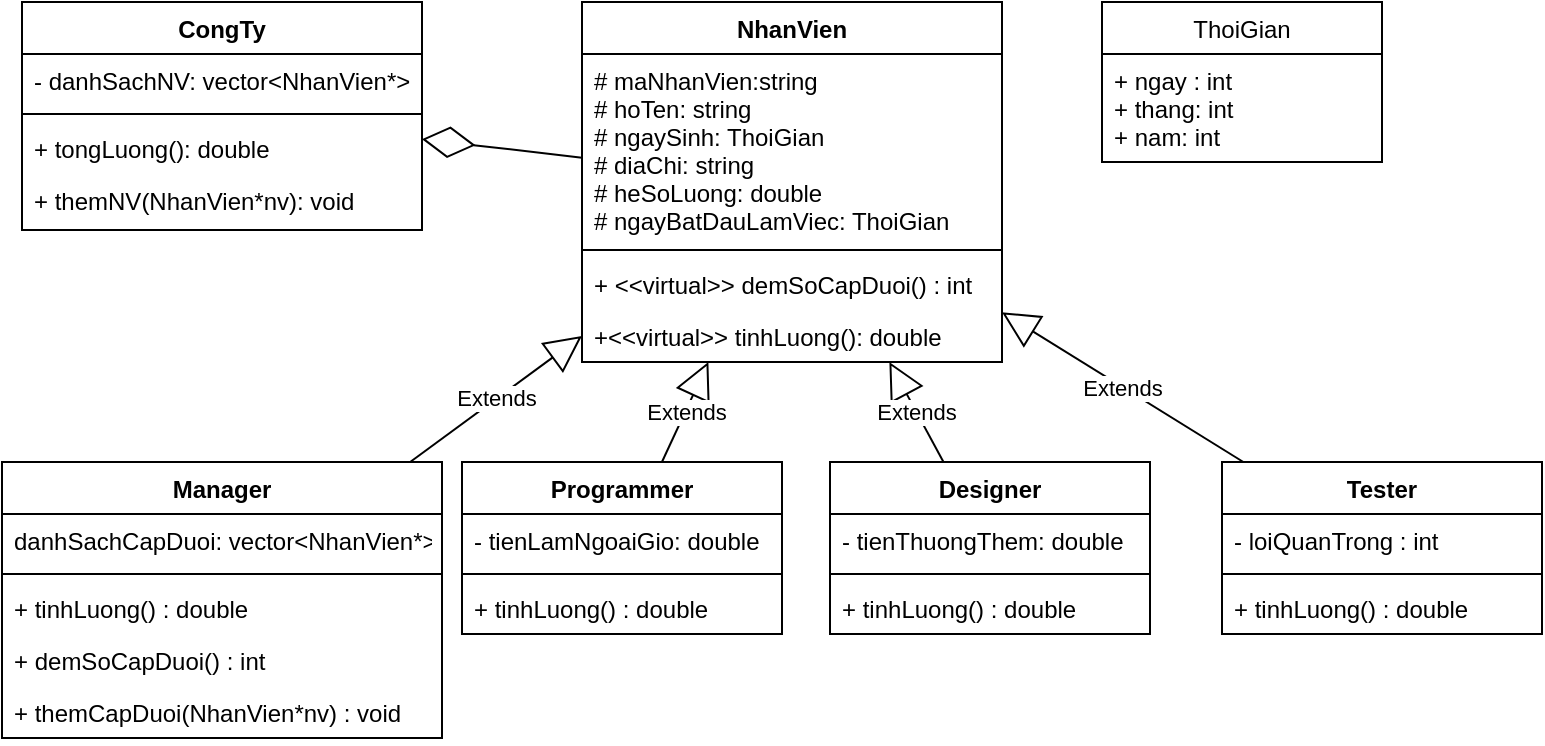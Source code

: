 <mxfile version="20.0.1" type="github">
  <diagram id="C5RBs43oDa-KdzZeNtuy" name="Page-1">
    <mxGraphModel dx="782" dy="475" grid="1" gridSize="10" guides="1" tooltips="1" connect="1" arrows="1" fold="1" page="1" pageScale="1" pageWidth="827" pageHeight="1169" math="0" shadow="0">
      <root>
        <mxCell id="WIyWlLk6GJQsqaUBKTNV-0" />
        <mxCell id="WIyWlLk6GJQsqaUBKTNV-1" parent="WIyWlLk6GJQsqaUBKTNV-0" />
        <mxCell id="hGplaLQh5du7-Lc9PAyL-0" value="NhanVien" style="swimlane;fontStyle=1;align=center;verticalAlign=top;childLayout=stackLayout;horizontal=1;startSize=26;horizontalStack=0;resizeParent=1;resizeParentMax=0;resizeLast=0;collapsible=1;marginBottom=0;" parent="WIyWlLk6GJQsqaUBKTNV-1" vertex="1">
          <mxGeometry x="290" y="50" width="210" height="180" as="geometry" />
        </mxCell>
        <mxCell id="hGplaLQh5du7-Lc9PAyL-1" value="# maNhanVien:string&#xa;# hoTen: string&#xa;# ngaySinh: ThoiGian&#xa;# diaChi: string&#xa;# heSoLuong: double&#xa;# ngayBatDauLamViec: ThoiGian" style="text;strokeColor=none;fillColor=none;align=left;verticalAlign=top;spacingLeft=4;spacingRight=4;overflow=hidden;rotatable=0;points=[[0,0.5],[1,0.5]];portConstraint=eastwest;" parent="hGplaLQh5du7-Lc9PAyL-0" vertex="1">
          <mxGeometry y="26" width="210" height="94" as="geometry" />
        </mxCell>
        <mxCell id="hGplaLQh5du7-Lc9PAyL-2" value="" style="line;strokeWidth=1;fillColor=none;align=left;verticalAlign=middle;spacingTop=-1;spacingLeft=3;spacingRight=3;rotatable=0;labelPosition=right;points=[];portConstraint=eastwest;" parent="hGplaLQh5du7-Lc9PAyL-0" vertex="1">
          <mxGeometry y="120" width="210" height="8" as="geometry" />
        </mxCell>
        <mxCell id="hGplaLQh5du7-Lc9PAyL-3" value="+ &lt;&lt;virtual&gt;&gt; demSoCapDuoi() : int " style="text;strokeColor=none;fillColor=none;align=left;verticalAlign=top;spacingLeft=4;spacingRight=4;overflow=hidden;rotatable=0;points=[[0,0.5],[1,0.5]];portConstraint=eastwest;" parent="hGplaLQh5du7-Lc9PAyL-0" vertex="1">
          <mxGeometry y="128" width="210" height="26" as="geometry" />
        </mxCell>
        <mxCell id="hGplaLQh5du7-Lc9PAyL-53" value="+&lt;&lt;virtual&gt;&gt; tinhLuong(): double" style="text;strokeColor=none;fillColor=none;align=left;verticalAlign=top;spacingLeft=4;spacingRight=4;overflow=hidden;rotatable=0;points=[[0,0.5],[1,0.5]];portConstraint=eastwest;" parent="hGplaLQh5du7-Lc9PAyL-0" vertex="1">
          <mxGeometry y="154" width="210" height="26" as="geometry" />
        </mxCell>
        <mxCell id="hGplaLQh5du7-Lc9PAyL-4" value="Manager" style="swimlane;fontStyle=1;align=center;verticalAlign=top;childLayout=stackLayout;horizontal=1;startSize=26;horizontalStack=0;resizeParent=1;resizeParentMax=0;resizeLast=0;collapsible=1;marginBottom=0;" parent="WIyWlLk6GJQsqaUBKTNV-1" vertex="1">
          <mxGeometry y="280" width="220" height="138" as="geometry" />
        </mxCell>
        <mxCell id="hGplaLQh5du7-Lc9PAyL-52" value="danhSachCapDuoi: vector&lt;NhanVien*&gt; " style="text;strokeColor=none;fillColor=none;align=left;verticalAlign=top;spacingLeft=4;spacingRight=4;overflow=hidden;rotatable=0;points=[[0,0.5],[1,0.5]];portConstraint=eastwest;" parent="hGplaLQh5du7-Lc9PAyL-4" vertex="1">
          <mxGeometry y="26" width="220" height="26" as="geometry" />
        </mxCell>
        <mxCell id="hGplaLQh5du7-Lc9PAyL-6" value="" style="line;strokeWidth=1;fillColor=none;align=left;verticalAlign=middle;spacingTop=-1;spacingLeft=3;spacingRight=3;rotatable=0;labelPosition=right;points=[];portConstraint=eastwest;" parent="hGplaLQh5du7-Lc9PAyL-4" vertex="1">
          <mxGeometry y="52" width="220" height="8" as="geometry" />
        </mxCell>
        <mxCell id="hGplaLQh5du7-Lc9PAyL-58" value="+ tinhLuong() : double" style="text;strokeColor=none;fillColor=none;align=left;verticalAlign=top;spacingLeft=4;spacingRight=4;overflow=hidden;rotatable=0;points=[[0,0.5],[1,0.5]];portConstraint=eastwest;" parent="hGplaLQh5du7-Lc9PAyL-4" vertex="1">
          <mxGeometry y="60" width="220" height="26" as="geometry" />
        </mxCell>
        <mxCell id="hGplaLQh5du7-Lc9PAyL-7" value="+ demSoCapDuoi() : int" style="text;strokeColor=none;fillColor=none;align=left;verticalAlign=top;spacingLeft=4;spacingRight=4;overflow=hidden;rotatable=0;points=[[0,0.5],[1,0.5]];portConstraint=eastwest;" parent="hGplaLQh5du7-Lc9PAyL-4" vertex="1">
          <mxGeometry y="86" width="220" height="26" as="geometry" />
        </mxCell>
        <mxCell id="hGplaLQh5du7-Lc9PAyL-59" value="+ themCapDuoi(NhanVien*nv) : void " style="text;strokeColor=none;fillColor=none;align=left;verticalAlign=top;spacingLeft=4;spacingRight=4;overflow=hidden;rotatable=0;points=[[0,0.5],[1,0.5]];portConstraint=eastwest;" parent="hGplaLQh5du7-Lc9PAyL-4" vertex="1">
          <mxGeometry y="112" width="220" height="26" as="geometry" />
        </mxCell>
        <mxCell id="hGplaLQh5du7-Lc9PAyL-8" value="Extends" style="endArrow=block;endSize=16;endFill=0;html=1;rounded=0;" parent="WIyWlLk6GJQsqaUBKTNV-1" source="hGplaLQh5du7-Lc9PAyL-4" target="hGplaLQh5du7-Lc9PAyL-0" edge="1">
          <mxGeometry width="160" relative="1" as="geometry">
            <mxPoint x="320" y="250" as="sourcePoint" />
            <mxPoint x="480" y="250" as="targetPoint" />
          </mxGeometry>
        </mxCell>
        <mxCell id="hGplaLQh5du7-Lc9PAyL-9" value="Programmer" style="swimlane;fontStyle=1;align=center;verticalAlign=top;childLayout=stackLayout;horizontal=1;startSize=26;horizontalStack=0;resizeParent=1;resizeParentMax=0;resizeLast=0;collapsible=1;marginBottom=0;" parent="WIyWlLk6GJQsqaUBKTNV-1" vertex="1">
          <mxGeometry x="230" y="280" width="160" height="86" as="geometry" />
        </mxCell>
        <mxCell id="hGplaLQh5du7-Lc9PAyL-49" value="- tienLamNgoaiGio: double" style="text;strokeColor=none;fillColor=none;align=left;verticalAlign=top;spacingLeft=4;spacingRight=4;overflow=hidden;rotatable=0;points=[[0,0.5],[1,0.5]];portConstraint=eastwest;" parent="hGplaLQh5du7-Lc9PAyL-9" vertex="1">
          <mxGeometry y="26" width="160" height="26" as="geometry" />
        </mxCell>
        <mxCell id="hGplaLQh5du7-Lc9PAyL-11" value="" style="line;strokeWidth=1;fillColor=none;align=left;verticalAlign=middle;spacingTop=-1;spacingLeft=3;spacingRight=3;rotatable=0;labelPosition=right;points=[];portConstraint=eastwest;" parent="hGplaLQh5du7-Lc9PAyL-9" vertex="1">
          <mxGeometry y="52" width="160" height="8" as="geometry" />
        </mxCell>
        <mxCell id="hGplaLQh5du7-Lc9PAyL-25" value="+ tinhLuong() : double" style="text;strokeColor=none;fillColor=none;align=left;verticalAlign=top;spacingLeft=4;spacingRight=4;overflow=hidden;rotatable=0;points=[[0,0.5],[1,0.5]];portConstraint=eastwest;" parent="hGplaLQh5du7-Lc9PAyL-9" vertex="1">
          <mxGeometry y="60" width="160" height="26" as="geometry" />
        </mxCell>
        <mxCell id="hGplaLQh5du7-Lc9PAyL-13" value="Designer" style="swimlane;fontStyle=1;align=center;verticalAlign=top;childLayout=stackLayout;horizontal=1;startSize=26;horizontalStack=0;resizeParent=1;resizeParentMax=0;resizeLast=0;collapsible=1;marginBottom=0;" parent="WIyWlLk6GJQsqaUBKTNV-1" vertex="1">
          <mxGeometry x="414" y="280" width="160" height="86" as="geometry" />
        </mxCell>
        <mxCell id="hGplaLQh5du7-Lc9PAyL-50" value="- tienThuongThem: double" style="text;strokeColor=none;fillColor=none;align=left;verticalAlign=top;spacingLeft=4;spacingRight=4;overflow=hidden;rotatable=0;points=[[0,0.5],[1,0.5]];portConstraint=eastwest;" parent="hGplaLQh5du7-Lc9PAyL-13" vertex="1">
          <mxGeometry y="26" width="160" height="26" as="geometry" />
        </mxCell>
        <mxCell id="hGplaLQh5du7-Lc9PAyL-15" value="" style="line;strokeWidth=1;fillColor=none;align=left;verticalAlign=middle;spacingTop=-1;spacingLeft=3;spacingRight=3;rotatable=0;labelPosition=right;points=[];portConstraint=eastwest;" parent="hGplaLQh5du7-Lc9PAyL-13" vertex="1">
          <mxGeometry y="52" width="160" height="8" as="geometry" />
        </mxCell>
        <mxCell id="hGplaLQh5du7-Lc9PAyL-26" value="+ tinhLuong() : double" style="text;strokeColor=none;fillColor=none;align=left;verticalAlign=top;spacingLeft=4;spacingRight=4;overflow=hidden;rotatable=0;points=[[0,0.5],[1,0.5]];portConstraint=eastwest;" parent="hGplaLQh5du7-Lc9PAyL-13" vertex="1">
          <mxGeometry y="60" width="160" height="26" as="geometry" />
        </mxCell>
        <mxCell id="hGplaLQh5du7-Lc9PAyL-17" value="Tester" style="swimlane;fontStyle=1;align=center;verticalAlign=top;childLayout=stackLayout;horizontal=1;startSize=26;horizontalStack=0;resizeParent=1;resizeParentMax=0;resizeLast=0;collapsible=1;marginBottom=0;" parent="WIyWlLk6GJQsqaUBKTNV-1" vertex="1">
          <mxGeometry x="610" y="280" width="160" height="86" as="geometry" />
        </mxCell>
        <mxCell id="hGplaLQh5du7-Lc9PAyL-51" value="- loiQuanTrong : int " style="text;strokeColor=none;fillColor=none;align=left;verticalAlign=top;spacingLeft=4;spacingRight=4;overflow=hidden;rotatable=0;points=[[0,0.5],[1,0.5]];portConstraint=eastwest;" parent="hGplaLQh5du7-Lc9PAyL-17" vertex="1">
          <mxGeometry y="26" width="160" height="26" as="geometry" />
        </mxCell>
        <mxCell id="hGplaLQh5du7-Lc9PAyL-19" value="" style="line;strokeWidth=1;fillColor=none;align=left;verticalAlign=middle;spacingTop=-1;spacingLeft=3;spacingRight=3;rotatable=0;labelPosition=right;points=[];portConstraint=eastwest;" parent="hGplaLQh5du7-Lc9PAyL-17" vertex="1">
          <mxGeometry y="52" width="160" height="8" as="geometry" />
        </mxCell>
        <mxCell id="hGplaLQh5du7-Lc9PAyL-27" value="+ tinhLuong() : double" style="text;strokeColor=none;fillColor=none;align=left;verticalAlign=top;spacingLeft=4;spacingRight=4;overflow=hidden;rotatable=0;points=[[0,0.5],[1,0.5]];portConstraint=eastwest;" parent="hGplaLQh5du7-Lc9PAyL-17" vertex="1">
          <mxGeometry y="60" width="160" height="26" as="geometry" />
        </mxCell>
        <mxCell id="hGplaLQh5du7-Lc9PAyL-22" value="Extends" style="endArrow=block;endSize=16;endFill=0;html=1;rounded=0;" parent="WIyWlLk6GJQsqaUBKTNV-1" source="hGplaLQh5du7-Lc9PAyL-9" target="hGplaLQh5du7-Lc9PAyL-0" edge="1">
          <mxGeometry width="160" relative="1" as="geometry">
            <mxPoint x="320" y="250" as="sourcePoint" />
            <mxPoint x="480" y="250" as="targetPoint" />
          </mxGeometry>
        </mxCell>
        <mxCell id="hGplaLQh5du7-Lc9PAyL-23" value="Extends" style="endArrow=block;endSize=16;endFill=0;html=1;rounded=0;" parent="WIyWlLk6GJQsqaUBKTNV-1" source="hGplaLQh5du7-Lc9PAyL-13" target="hGplaLQh5du7-Lc9PAyL-0" edge="1">
          <mxGeometry width="160" relative="1" as="geometry">
            <mxPoint x="320" y="250" as="sourcePoint" />
            <mxPoint x="480" y="250" as="targetPoint" />
          </mxGeometry>
        </mxCell>
        <mxCell id="hGplaLQh5du7-Lc9PAyL-24" value="Extends" style="endArrow=block;endSize=16;endFill=0;html=1;rounded=0;" parent="WIyWlLk6GJQsqaUBKTNV-1" source="hGplaLQh5du7-Lc9PAyL-17" target="hGplaLQh5du7-Lc9PAyL-0" edge="1">
          <mxGeometry width="160" relative="1" as="geometry">
            <mxPoint x="320" y="250" as="sourcePoint" />
            <mxPoint x="480" y="250" as="targetPoint" />
          </mxGeometry>
        </mxCell>
        <mxCell id="hGplaLQh5du7-Lc9PAyL-32" value="ThoiGian" style="swimlane;fontStyle=0;childLayout=stackLayout;horizontal=1;startSize=26;fillColor=none;horizontalStack=0;resizeParent=1;resizeParentMax=0;resizeLast=0;collapsible=1;marginBottom=0;" parent="WIyWlLk6GJQsqaUBKTNV-1" vertex="1">
          <mxGeometry x="550" y="50" width="140" height="80" as="geometry" />
        </mxCell>
        <mxCell id="hGplaLQh5du7-Lc9PAyL-33" value="+ ngay : int&#xa;+ thang: int&#xa;+ nam: int" style="text;strokeColor=none;fillColor=none;align=left;verticalAlign=top;spacingLeft=4;spacingRight=4;overflow=hidden;rotatable=0;points=[[0,0.5],[1,0.5]];portConstraint=eastwest;" parent="hGplaLQh5du7-Lc9PAyL-32" vertex="1">
          <mxGeometry y="26" width="140" height="54" as="geometry" />
        </mxCell>
        <mxCell id="hGplaLQh5du7-Lc9PAyL-40" value="CongTy" style="swimlane;fontStyle=1;align=center;verticalAlign=top;childLayout=stackLayout;horizontal=1;startSize=26;horizontalStack=0;resizeParent=1;resizeParentMax=0;resizeLast=0;collapsible=1;marginBottom=0;" parent="WIyWlLk6GJQsqaUBKTNV-1" vertex="1">
          <mxGeometry x="10" y="50" width="200" height="114" as="geometry" />
        </mxCell>
        <mxCell id="hGplaLQh5du7-Lc9PAyL-45" value="- danhSachNV: vector&lt;NhanVien*&gt;" style="text;strokeColor=none;fillColor=none;align=left;verticalAlign=top;spacingLeft=4;spacingRight=4;overflow=hidden;rotatable=0;points=[[0,0.5],[1,0.5]];portConstraint=eastwest;" parent="hGplaLQh5du7-Lc9PAyL-40" vertex="1">
          <mxGeometry y="26" width="200" height="26" as="geometry" />
        </mxCell>
        <mxCell id="hGplaLQh5du7-Lc9PAyL-42" value="" style="line;strokeWidth=1;fillColor=none;align=left;verticalAlign=middle;spacingTop=-1;spacingLeft=3;spacingRight=3;rotatable=0;labelPosition=right;points=[];portConstraint=eastwest;" parent="hGplaLQh5du7-Lc9PAyL-40" vertex="1">
          <mxGeometry y="52" width="200" height="8" as="geometry" />
        </mxCell>
        <mxCell id="hGplaLQh5du7-Lc9PAyL-43" value="+ tongLuong(): double" style="text;strokeColor=none;fillColor=none;align=left;verticalAlign=top;spacingLeft=4;spacingRight=4;overflow=hidden;rotatable=0;points=[[0,0.5],[1,0.5]];portConstraint=eastwest;" parent="hGplaLQh5du7-Lc9PAyL-40" vertex="1">
          <mxGeometry y="60" width="200" height="26" as="geometry" />
        </mxCell>
        <mxCell id="hGplaLQh5du7-Lc9PAyL-44" value="+ themNV(NhanVien*nv): void" style="text;strokeColor=none;fillColor=none;align=left;verticalAlign=top;spacingLeft=4;spacingRight=4;overflow=hidden;rotatable=0;points=[[0,0.5],[1,0.5]];portConstraint=eastwest;" parent="hGplaLQh5du7-Lc9PAyL-40" vertex="1">
          <mxGeometry y="86" width="200" height="28" as="geometry" />
        </mxCell>
        <mxCell id="hGplaLQh5du7-Lc9PAyL-47" value="" style="endArrow=diamondThin;endFill=0;endSize=24;html=1;rounded=0;" parent="WIyWlLk6GJQsqaUBKTNV-1" source="hGplaLQh5du7-Lc9PAyL-0" target="hGplaLQh5du7-Lc9PAyL-40" edge="1">
          <mxGeometry width="160" relative="1" as="geometry">
            <mxPoint x="320" y="250" as="sourcePoint" />
            <mxPoint x="480" y="250" as="targetPoint" />
          </mxGeometry>
        </mxCell>
      </root>
    </mxGraphModel>
  </diagram>
</mxfile>
